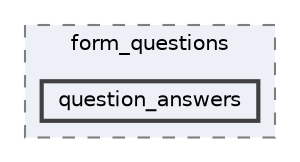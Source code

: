 digraph "resources/views/backend/site_super_admin/tenant_domain/site_forms/form_questions/question_answers"
{
 // LATEX_PDF_SIZE
  bgcolor="transparent";
  edge [fontname=Helvetica,fontsize=10,labelfontname=Helvetica,labelfontsize=10];
  node [fontname=Helvetica,fontsize=10,shape=box,height=0.2,width=0.4];
  compound=true
  subgraph clusterdir_393f7d571f265dfa15aaffbc8daae563 {
    graph [ bgcolor="#edf0f7", pencolor="grey50", label="form_questions", fontname=Helvetica,fontsize=10 style="filled,dashed", URL="dir_393f7d571f265dfa15aaffbc8daae563.html",tooltip=""]
  dir_5192213d56d4a70b0fbe6bc57857ce0b [label="question_answers", fillcolor="#edf0f7", color="grey25", style="filled,bold", URL="dir_5192213d56d4a70b0fbe6bc57857ce0b.html",tooltip=""];
  }
}
